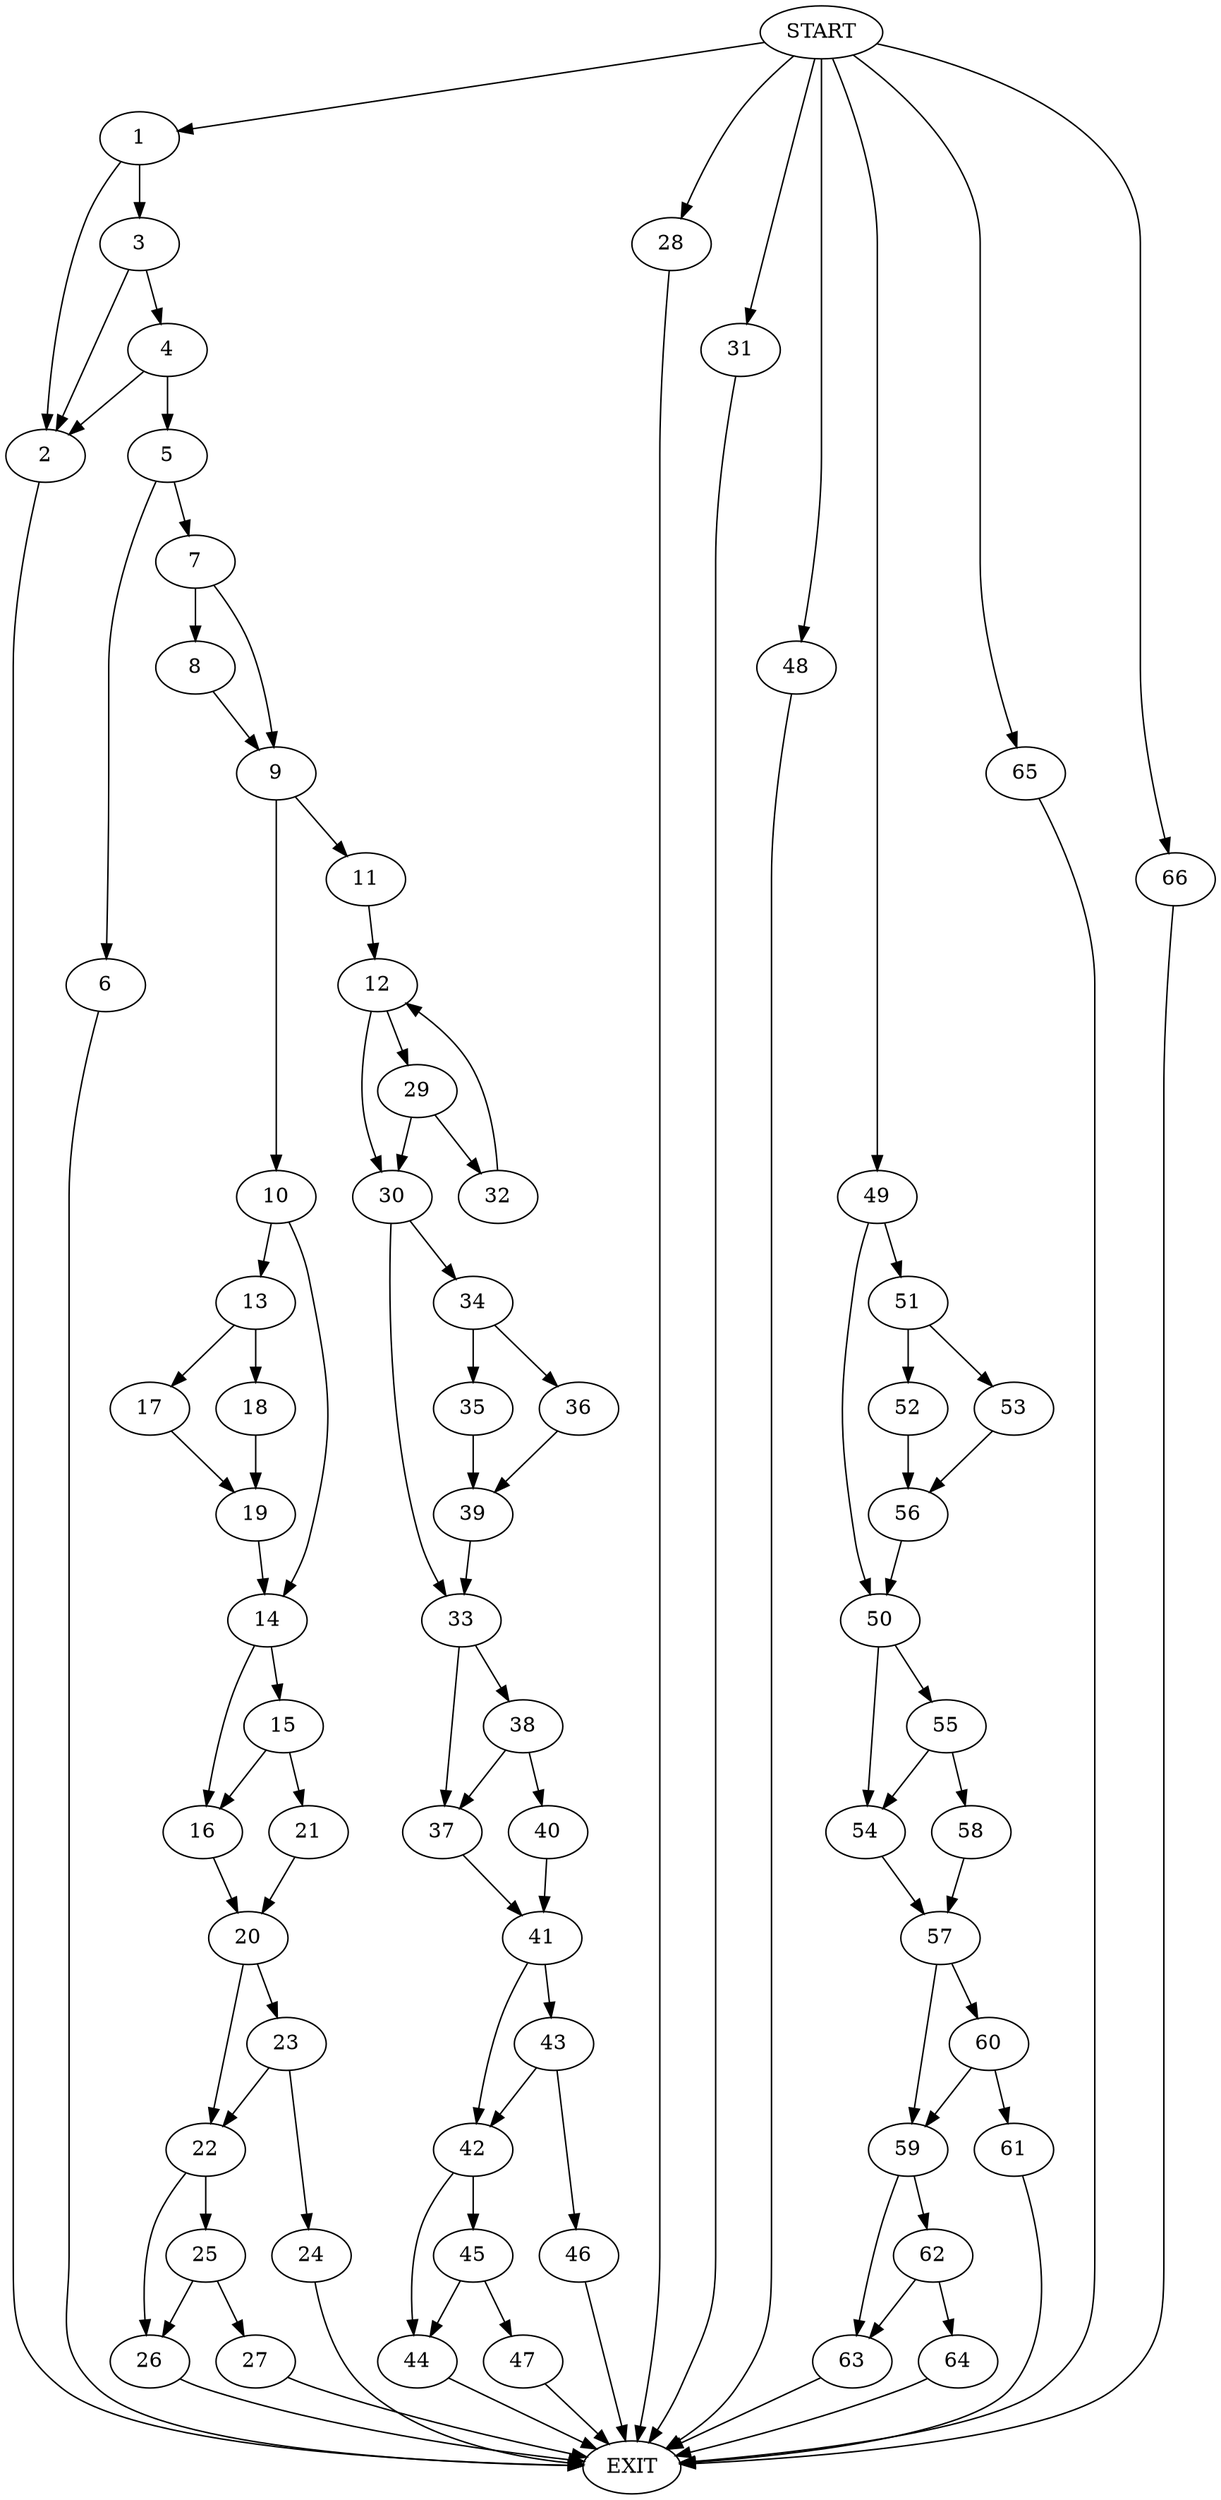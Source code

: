 digraph {
0 [label="START"]
67 [label="EXIT"]
0 -> 1
1 -> 2
1 -> 3
2 -> 67
3 -> 2
3 -> 4
4 -> 2
4 -> 5
5 -> 6
5 -> 7
6 -> 67
7 -> 8
7 -> 9
8 -> 9
9 -> 10
9 -> 11
11 -> 12
10 -> 13
10 -> 14
14 -> 15
14 -> 16
13 -> 17
13 -> 18
17 -> 19
18 -> 19
19 -> 14
16 -> 20
15 -> 21
15 -> 16
21 -> 20
20 -> 22
20 -> 23
23 -> 24
23 -> 22
22 -> 25
22 -> 26
24 -> 67
25 -> 26
25 -> 27
26 -> 67
0 -> 28
28 -> 67
27 -> 67
12 -> 29
12 -> 30
0 -> 31
31 -> 67
29 -> 32
29 -> 30
30 -> 33
30 -> 34
32 -> 12
34 -> 35
34 -> 36
33 -> 37
33 -> 38
36 -> 39
35 -> 39
39 -> 33
38 -> 40
38 -> 37
37 -> 41
40 -> 41
41 -> 42
41 -> 43
42 -> 44
42 -> 45
43 -> 42
43 -> 46
46 -> 67
44 -> 67
45 -> 44
45 -> 47
0 -> 48
48 -> 67
47 -> 67
0 -> 49
49 -> 50
49 -> 51
51 -> 52
51 -> 53
50 -> 54
50 -> 55
52 -> 56
53 -> 56
56 -> 50
54 -> 57
55 -> 54
55 -> 58
58 -> 57
57 -> 59
57 -> 60
60 -> 59
60 -> 61
59 -> 62
59 -> 63
61 -> 67
62 -> 64
62 -> 63
63 -> 67
0 -> 65
65 -> 67
64 -> 67
0 -> 66
66 -> 67
}
